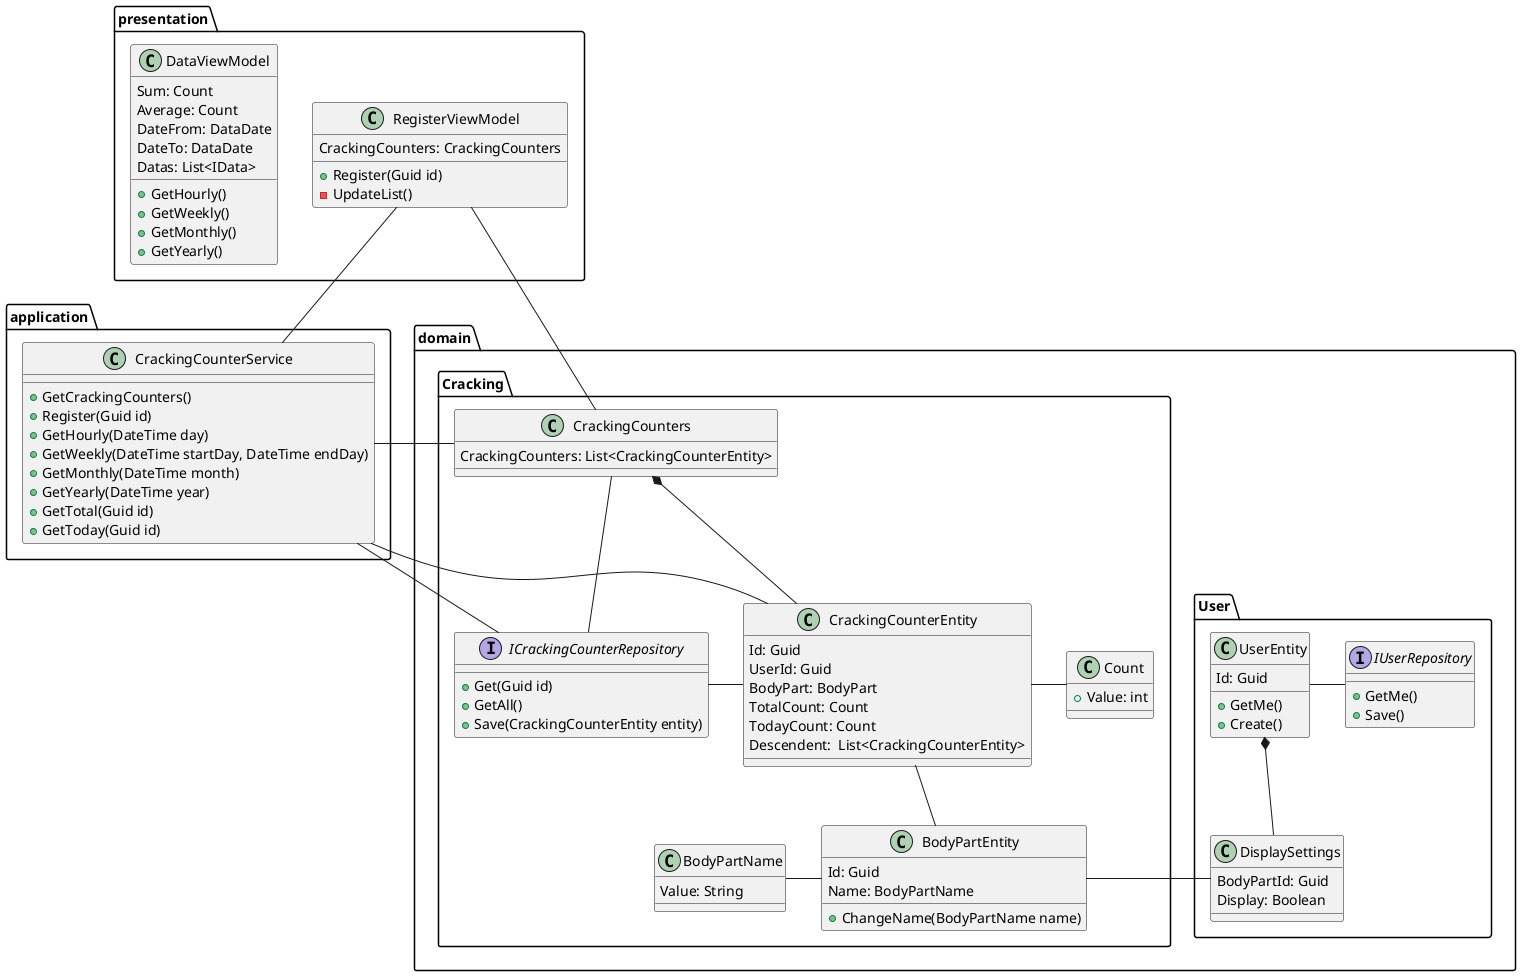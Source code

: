 @startuml hoge

package domain {
    package User {
        class UserEntity {
            Id: Guid
            +GetMe()
            +Create()
        }

        interface IUserRepository {
            +GetMe()
            +Save()
        }

        class DisplaySettings {
            BodyPartId: Guid
            Display: Boolean
        }
    }

    package Cracking {
        class BodyPartEntity {
            Id: Guid
            Name: BodyPartName
            +ChangeName(BodyPartName name)
        }
        class BodyPartName {
            Value: String
        }
        class Count {
            +Value: int
        }
        class CrackingCounterEntity {
            Id: Guid
            UserId: Guid
            BodyPart: BodyPart
            TotalCount: Count
            TodayCount: Count
            Descendent:  List<CrackingCounterEntity>
        }
        class CrackingCounters {
            CrackingCounters: List<CrackingCounterEntity>
        }
        interface ICrackingCounterRepository {
            +Get(Guid id)
            +GetAll()
            +Save(CrackingCounterEntity entity)
        }
    }
    
}

package application {
    class CrackingCounterService {
            +GetCrackingCounters()
            +Register(Guid id)
            +GetHourly(DateTime day)
            +GetWeekly(DateTime startDay, DateTime endDay)
            +GetMonthly(DateTime month)
            +GetYearly(DateTime year)
            +GetTotal(Guid id)
            +GetToday(Guid id)
        }
}

package presentation {
    class RegisterViewModel {
        CrackingCounters: CrackingCounters
        +Register(Guid id)
        -UpdateList()
    }

    class DataViewModel {
        Sum: Count
        Average: Count
        DateFrom: DataDate
        DateTo: DataDate
        Datas: List<IData>
        +GetHourly()
        +GetWeekly()
        +GetMonthly()
        +GetYearly()
    }
}

UserEntity *-- DisplaySettings
UserEntity - IUserRepository
BodyPartEntity - DisplaySettings
BodyPartName - BodyPartEntity
CrackingCounterEntity - Count
CrackingCounters *-- CrackingCounterEntity
CrackingCounterEntity -- BodyPartEntity
ICrackingCounterRepository - CrackingCounterEntity
CrackingCounterService - CrackingCounters
RegisterViewModel -- CrackingCounters
RegisterViewModel -- CrackingCounterService
CrackingCounterService -- ICrackingCounterRepository
CrackingCounters -- ICrackingCounterRepository
CrackingCounterService -- CrackingCounterEntity

@enduml